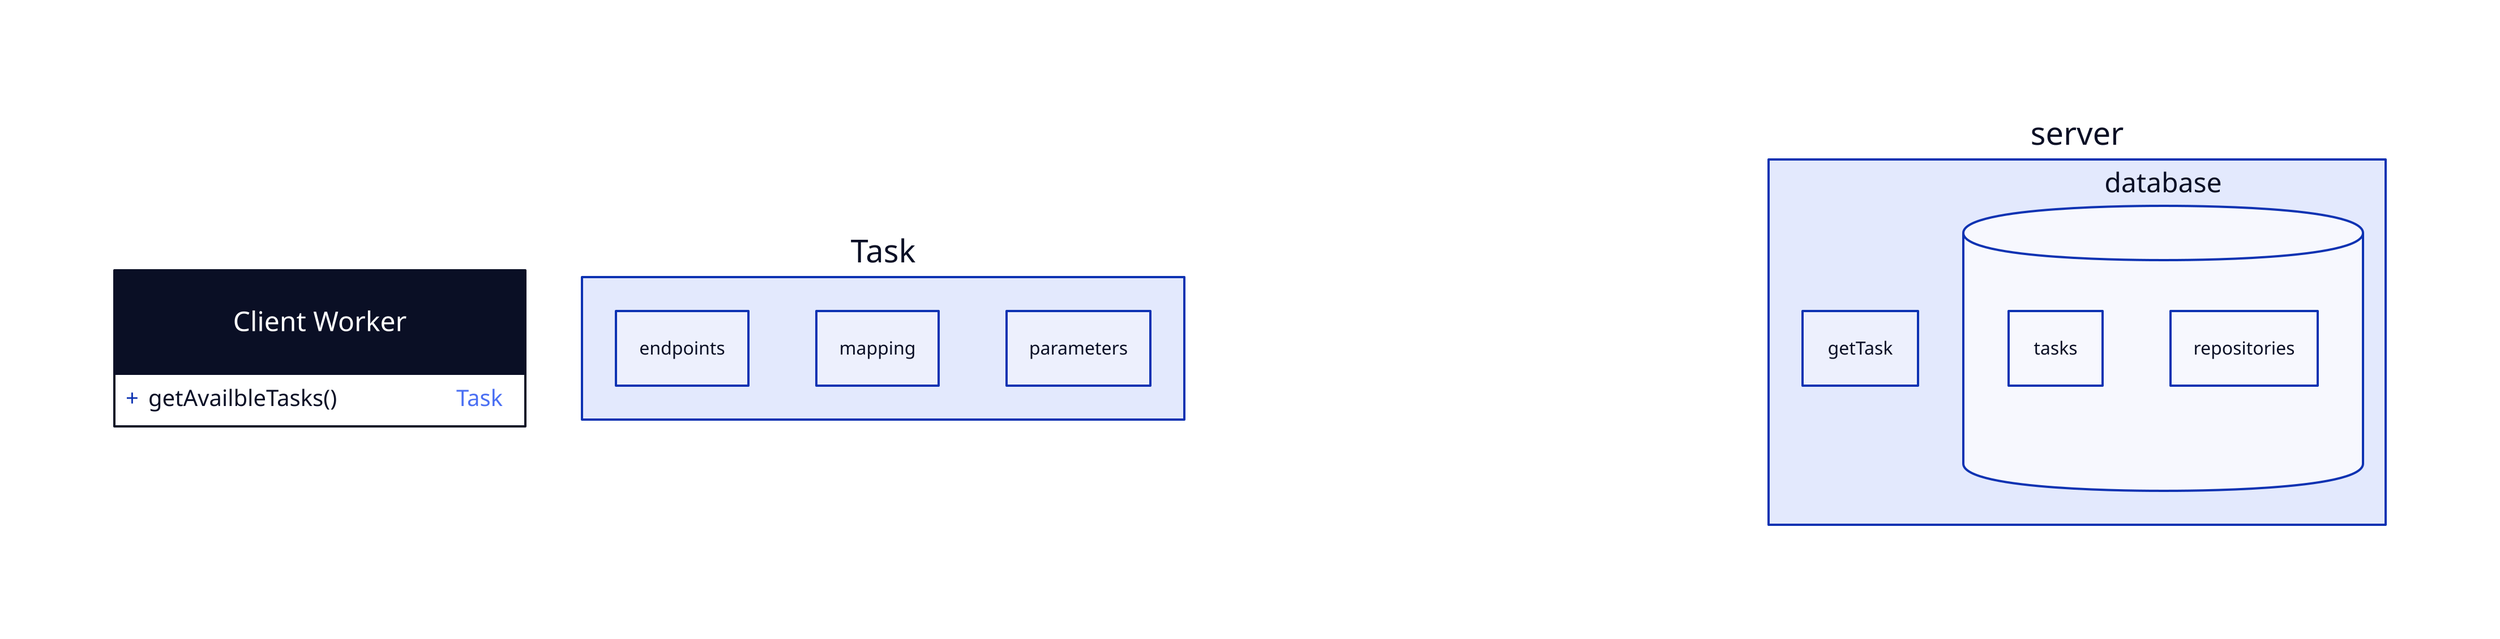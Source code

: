 clientWorker: Client Worker {
  shape: class
  +getAvailbleTasks(): Task
}

Task {
  endpoints
  mapping
  parameters
}

server {
  getTask

  db: database {
    shape: cylinder
    
    tasks
    repositories
  }  
}

explanation: |md
  ```sh
    git clone myrepo.git
    cd myrepo
    npm ci
    # some time
    npm start
    # checks updates - actual version of packages
  ```
| { }